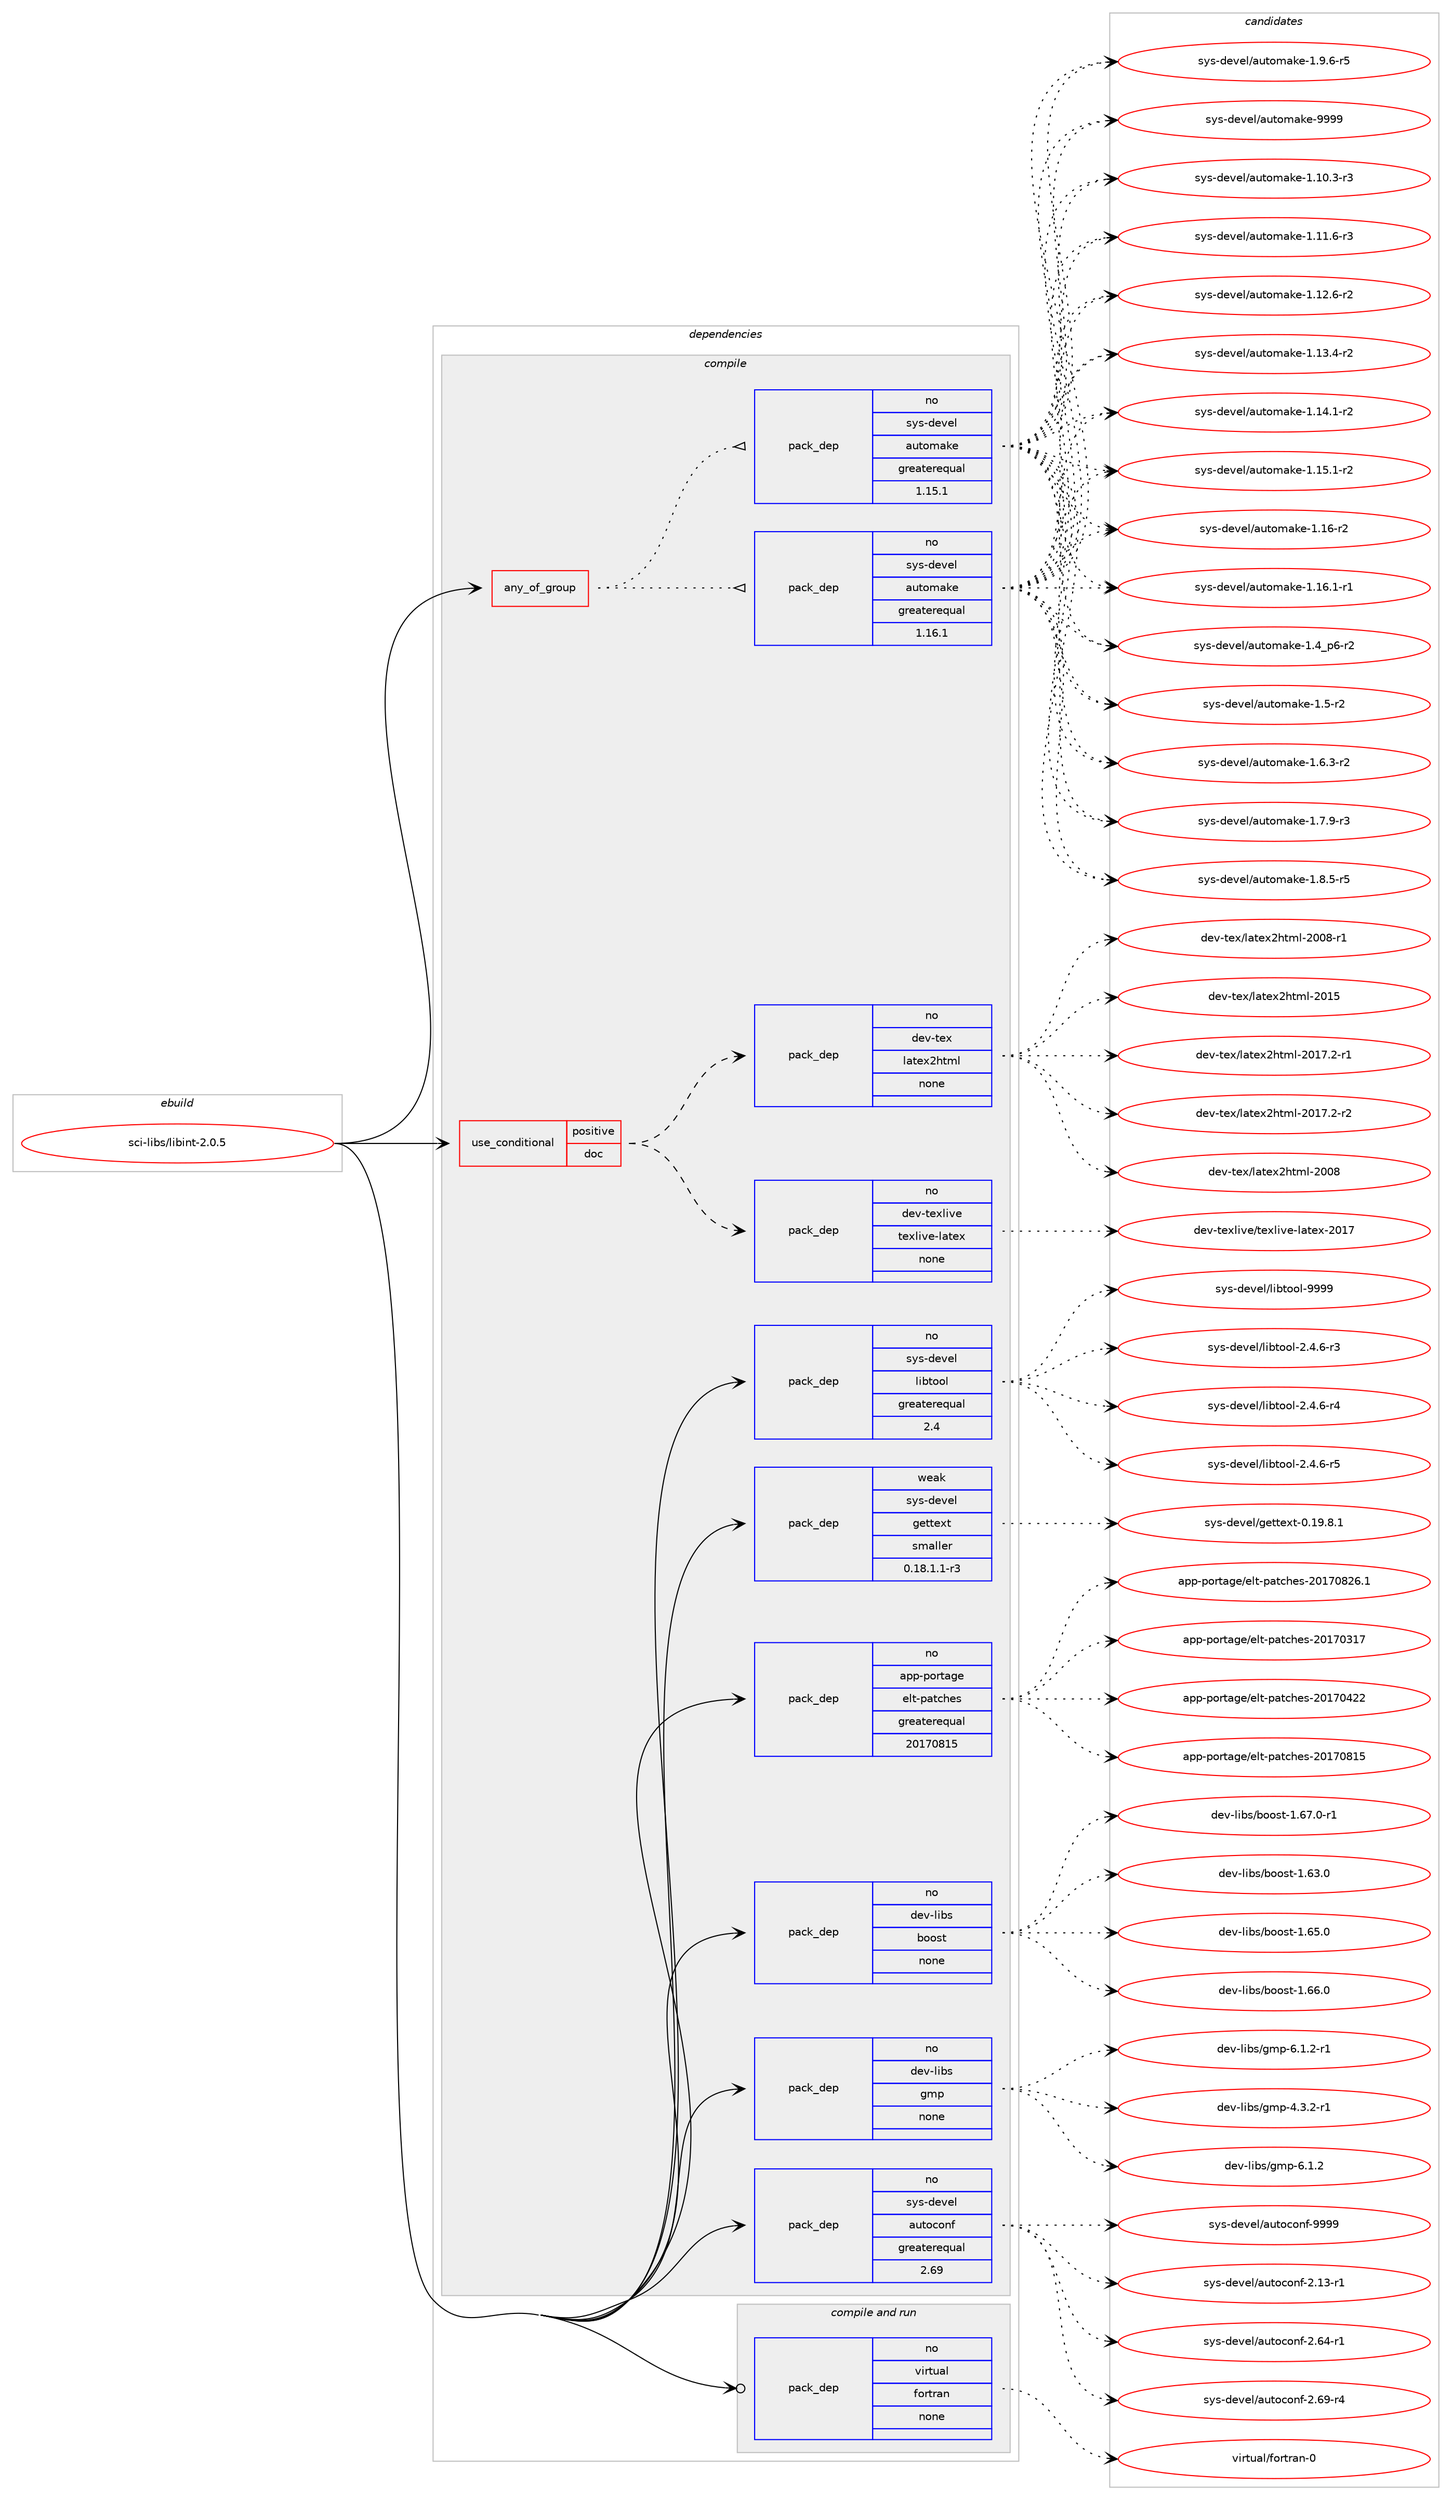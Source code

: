 digraph prolog {

# *************
# Graph options
# *************

newrank=true;
concentrate=true;
compound=true;
graph [rankdir=LR,fontname=Helvetica,fontsize=10,ranksep=1.5];#, ranksep=2.5, nodesep=0.2];
edge  [arrowhead=vee];
node  [fontname=Helvetica,fontsize=10];

# **********
# The ebuild
# **********

subgraph cluster_leftcol {
color=gray;
rank=same;
label=<<i>ebuild</i>>;
id [label="sci-libs/libint-2.0.5", color=red, width=4, href="../sci-libs/libint-2.0.5.svg"];
}

# ****************
# The dependencies
# ****************

subgraph cluster_midcol {
color=gray;
label=<<i>dependencies</i>>;
subgraph cluster_compile {
fillcolor="#eeeeee";
style=filled;
label=<<i>compile</i>>;
subgraph any26910 {
dependency1693966 [label=<<TABLE BORDER="0" CELLBORDER="1" CELLSPACING="0" CELLPADDING="4"><TR><TD CELLPADDING="10">any_of_group</TD></TR></TABLE>>, shape=none, color=red];subgraph pack1212724 {
dependency1693967 [label=<<TABLE BORDER="0" CELLBORDER="1" CELLSPACING="0" CELLPADDING="4" WIDTH="220"><TR><TD ROWSPAN="6" CELLPADDING="30">pack_dep</TD></TR><TR><TD WIDTH="110">no</TD></TR><TR><TD>sys-devel</TD></TR><TR><TD>automake</TD></TR><TR><TD>greaterequal</TD></TR><TR><TD>1.16.1</TD></TR></TABLE>>, shape=none, color=blue];
}
dependency1693966:e -> dependency1693967:w [weight=20,style="dotted",arrowhead="oinv"];
subgraph pack1212725 {
dependency1693968 [label=<<TABLE BORDER="0" CELLBORDER="1" CELLSPACING="0" CELLPADDING="4" WIDTH="220"><TR><TD ROWSPAN="6" CELLPADDING="30">pack_dep</TD></TR><TR><TD WIDTH="110">no</TD></TR><TR><TD>sys-devel</TD></TR><TR><TD>automake</TD></TR><TR><TD>greaterequal</TD></TR><TR><TD>1.15.1</TD></TR></TABLE>>, shape=none, color=blue];
}
dependency1693966:e -> dependency1693968:w [weight=20,style="dotted",arrowhead="oinv"];
}
id:e -> dependency1693966:w [weight=20,style="solid",arrowhead="vee"];
subgraph cond453480 {
dependency1693969 [label=<<TABLE BORDER="0" CELLBORDER="1" CELLSPACING="0" CELLPADDING="4"><TR><TD ROWSPAN="3" CELLPADDING="10">use_conditional</TD></TR><TR><TD>positive</TD></TR><TR><TD>doc</TD></TR></TABLE>>, shape=none, color=red];
subgraph pack1212726 {
dependency1693970 [label=<<TABLE BORDER="0" CELLBORDER="1" CELLSPACING="0" CELLPADDING="4" WIDTH="220"><TR><TD ROWSPAN="6" CELLPADDING="30">pack_dep</TD></TR><TR><TD WIDTH="110">no</TD></TR><TR><TD>dev-texlive</TD></TR><TR><TD>texlive-latex</TD></TR><TR><TD>none</TD></TR><TR><TD></TD></TR></TABLE>>, shape=none, color=blue];
}
dependency1693969:e -> dependency1693970:w [weight=20,style="dashed",arrowhead="vee"];
subgraph pack1212727 {
dependency1693971 [label=<<TABLE BORDER="0" CELLBORDER="1" CELLSPACING="0" CELLPADDING="4" WIDTH="220"><TR><TD ROWSPAN="6" CELLPADDING="30">pack_dep</TD></TR><TR><TD WIDTH="110">no</TD></TR><TR><TD>dev-tex</TD></TR><TR><TD>latex2html</TD></TR><TR><TD>none</TD></TR><TR><TD></TD></TR></TABLE>>, shape=none, color=blue];
}
dependency1693969:e -> dependency1693971:w [weight=20,style="dashed",arrowhead="vee"];
}
id:e -> dependency1693969:w [weight=20,style="solid",arrowhead="vee"];
subgraph pack1212728 {
dependency1693972 [label=<<TABLE BORDER="0" CELLBORDER="1" CELLSPACING="0" CELLPADDING="4" WIDTH="220"><TR><TD ROWSPAN="6" CELLPADDING="30">pack_dep</TD></TR><TR><TD WIDTH="110">no</TD></TR><TR><TD>app-portage</TD></TR><TR><TD>elt-patches</TD></TR><TR><TD>greaterequal</TD></TR><TR><TD>20170815</TD></TR></TABLE>>, shape=none, color=blue];
}
id:e -> dependency1693972:w [weight=20,style="solid",arrowhead="vee"];
subgraph pack1212729 {
dependency1693973 [label=<<TABLE BORDER="0" CELLBORDER="1" CELLSPACING="0" CELLPADDING="4" WIDTH="220"><TR><TD ROWSPAN="6" CELLPADDING="30">pack_dep</TD></TR><TR><TD WIDTH="110">no</TD></TR><TR><TD>dev-libs</TD></TR><TR><TD>boost</TD></TR><TR><TD>none</TD></TR><TR><TD></TD></TR></TABLE>>, shape=none, color=blue];
}
id:e -> dependency1693973:w [weight=20,style="solid",arrowhead="vee"];
subgraph pack1212730 {
dependency1693974 [label=<<TABLE BORDER="0" CELLBORDER="1" CELLSPACING="0" CELLPADDING="4" WIDTH="220"><TR><TD ROWSPAN="6" CELLPADDING="30">pack_dep</TD></TR><TR><TD WIDTH="110">no</TD></TR><TR><TD>dev-libs</TD></TR><TR><TD>gmp</TD></TR><TR><TD>none</TD></TR><TR><TD></TD></TR></TABLE>>, shape=none, color=blue];
}
id:e -> dependency1693974:w [weight=20,style="solid",arrowhead="vee"];
subgraph pack1212731 {
dependency1693975 [label=<<TABLE BORDER="0" CELLBORDER="1" CELLSPACING="0" CELLPADDING="4" WIDTH="220"><TR><TD ROWSPAN="6" CELLPADDING="30">pack_dep</TD></TR><TR><TD WIDTH="110">no</TD></TR><TR><TD>sys-devel</TD></TR><TR><TD>autoconf</TD></TR><TR><TD>greaterequal</TD></TR><TR><TD>2.69</TD></TR></TABLE>>, shape=none, color=blue];
}
id:e -> dependency1693975:w [weight=20,style="solid",arrowhead="vee"];
subgraph pack1212732 {
dependency1693976 [label=<<TABLE BORDER="0" CELLBORDER="1" CELLSPACING="0" CELLPADDING="4" WIDTH="220"><TR><TD ROWSPAN="6" CELLPADDING="30">pack_dep</TD></TR><TR><TD WIDTH="110">no</TD></TR><TR><TD>sys-devel</TD></TR><TR><TD>libtool</TD></TR><TR><TD>greaterequal</TD></TR><TR><TD>2.4</TD></TR></TABLE>>, shape=none, color=blue];
}
id:e -> dependency1693976:w [weight=20,style="solid",arrowhead="vee"];
subgraph pack1212733 {
dependency1693977 [label=<<TABLE BORDER="0" CELLBORDER="1" CELLSPACING="0" CELLPADDING="4" WIDTH="220"><TR><TD ROWSPAN="6" CELLPADDING="30">pack_dep</TD></TR><TR><TD WIDTH="110">weak</TD></TR><TR><TD>sys-devel</TD></TR><TR><TD>gettext</TD></TR><TR><TD>smaller</TD></TR><TR><TD>0.18.1.1-r3</TD></TR></TABLE>>, shape=none, color=blue];
}
id:e -> dependency1693977:w [weight=20,style="solid",arrowhead="vee"];
}
subgraph cluster_compileandrun {
fillcolor="#eeeeee";
style=filled;
label=<<i>compile and run</i>>;
subgraph pack1212734 {
dependency1693978 [label=<<TABLE BORDER="0" CELLBORDER="1" CELLSPACING="0" CELLPADDING="4" WIDTH="220"><TR><TD ROWSPAN="6" CELLPADDING="30">pack_dep</TD></TR><TR><TD WIDTH="110">no</TD></TR><TR><TD>virtual</TD></TR><TR><TD>fortran</TD></TR><TR><TD>none</TD></TR><TR><TD></TD></TR></TABLE>>, shape=none, color=blue];
}
id:e -> dependency1693978:w [weight=20,style="solid",arrowhead="odotvee"];
}
subgraph cluster_run {
fillcolor="#eeeeee";
style=filled;
label=<<i>run</i>>;
}
}

# **************
# The candidates
# **************

subgraph cluster_choices {
rank=same;
color=gray;
label=<<i>candidates</i>>;

subgraph choice1212724 {
color=black;
nodesep=1;
choice11512111545100101118101108479711711611110997107101454946494846514511451 [label="sys-devel/automake-1.10.3-r3", color=red, width=4,href="../sys-devel/automake-1.10.3-r3.svg"];
choice11512111545100101118101108479711711611110997107101454946494946544511451 [label="sys-devel/automake-1.11.6-r3", color=red, width=4,href="../sys-devel/automake-1.11.6-r3.svg"];
choice11512111545100101118101108479711711611110997107101454946495046544511450 [label="sys-devel/automake-1.12.6-r2", color=red, width=4,href="../sys-devel/automake-1.12.6-r2.svg"];
choice11512111545100101118101108479711711611110997107101454946495146524511450 [label="sys-devel/automake-1.13.4-r2", color=red, width=4,href="../sys-devel/automake-1.13.4-r2.svg"];
choice11512111545100101118101108479711711611110997107101454946495246494511450 [label="sys-devel/automake-1.14.1-r2", color=red, width=4,href="../sys-devel/automake-1.14.1-r2.svg"];
choice11512111545100101118101108479711711611110997107101454946495346494511450 [label="sys-devel/automake-1.15.1-r2", color=red, width=4,href="../sys-devel/automake-1.15.1-r2.svg"];
choice1151211154510010111810110847971171161111099710710145494649544511450 [label="sys-devel/automake-1.16-r2", color=red, width=4,href="../sys-devel/automake-1.16-r2.svg"];
choice11512111545100101118101108479711711611110997107101454946495446494511449 [label="sys-devel/automake-1.16.1-r1", color=red, width=4,href="../sys-devel/automake-1.16.1-r1.svg"];
choice115121115451001011181011084797117116111109971071014549465295112544511450 [label="sys-devel/automake-1.4_p6-r2", color=red, width=4,href="../sys-devel/automake-1.4_p6-r2.svg"];
choice11512111545100101118101108479711711611110997107101454946534511450 [label="sys-devel/automake-1.5-r2", color=red, width=4,href="../sys-devel/automake-1.5-r2.svg"];
choice115121115451001011181011084797117116111109971071014549465446514511450 [label="sys-devel/automake-1.6.3-r2", color=red, width=4,href="../sys-devel/automake-1.6.3-r2.svg"];
choice115121115451001011181011084797117116111109971071014549465546574511451 [label="sys-devel/automake-1.7.9-r3", color=red, width=4,href="../sys-devel/automake-1.7.9-r3.svg"];
choice115121115451001011181011084797117116111109971071014549465646534511453 [label="sys-devel/automake-1.8.5-r5", color=red, width=4,href="../sys-devel/automake-1.8.5-r5.svg"];
choice115121115451001011181011084797117116111109971071014549465746544511453 [label="sys-devel/automake-1.9.6-r5", color=red, width=4,href="../sys-devel/automake-1.9.6-r5.svg"];
choice115121115451001011181011084797117116111109971071014557575757 [label="sys-devel/automake-9999", color=red, width=4,href="../sys-devel/automake-9999.svg"];
dependency1693967:e -> choice11512111545100101118101108479711711611110997107101454946494846514511451:w [style=dotted,weight="100"];
dependency1693967:e -> choice11512111545100101118101108479711711611110997107101454946494946544511451:w [style=dotted,weight="100"];
dependency1693967:e -> choice11512111545100101118101108479711711611110997107101454946495046544511450:w [style=dotted,weight="100"];
dependency1693967:e -> choice11512111545100101118101108479711711611110997107101454946495146524511450:w [style=dotted,weight="100"];
dependency1693967:e -> choice11512111545100101118101108479711711611110997107101454946495246494511450:w [style=dotted,weight="100"];
dependency1693967:e -> choice11512111545100101118101108479711711611110997107101454946495346494511450:w [style=dotted,weight="100"];
dependency1693967:e -> choice1151211154510010111810110847971171161111099710710145494649544511450:w [style=dotted,weight="100"];
dependency1693967:e -> choice11512111545100101118101108479711711611110997107101454946495446494511449:w [style=dotted,weight="100"];
dependency1693967:e -> choice115121115451001011181011084797117116111109971071014549465295112544511450:w [style=dotted,weight="100"];
dependency1693967:e -> choice11512111545100101118101108479711711611110997107101454946534511450:w [style=dotted,weight="100"];
dependency1693967:e -> choice115121115451001011181011084797117116111109971071014549465446514511450:w [style=dotted,weight="100"];
dependency1693967:e -> choice115121115451001011181011084797117116111109971071014549465546574511451:w [style=dotted,weight="100"];
dependency1693967:e -> choice115121115451001011181011084797117116111109971071014549465646534511453:w [style=dotted,weight="100"];
dependency1693967:e -> choice115121115451001011181011084797117116111109971071014549465746544511453:w [style=dotted,weight="100"];
dependency1693967:e -> choice115121115451001011181011084797117116111109971071014557575757:w [style=dotted,weight="100"];
}
subgraph choice1212725 {
color=black;
nodesep=1;
choice11512111545100101118101108479711711611110997107101454946494846514511451 [label="sys-devel/automake-1.10.3-r3", color=red, width=4,href="../sys-devel/automake-1.10.3-r3.svg"];
choice11512111545100101118101108479711711611110997107101454946494946544511451 [label="sys-devel/automake-1.11.6-r3", color=red, width=4,href="../sys-devel/automake-1.11.6-r3.svg"];
choice11512111545100101118101108479711711611110997107101454946495046544511450 [label="sys-devel/automake-1.12.6-r2", color=red, width=4,href="../sys-devel/automake-1.12.6-r2.svg"];
choice11512111545100101118101108479711711611110997107101454946495146524511450 [label="sys-devel/automake-1.13.4-r2", color=red, width=4,href="../sys-devel/automake-1.13.4-r2.svg"];
choice11512111545100101118101108479711711611110997107101454946495246494511450 [label="sys-devel/automake-1.14.1-r2", color=red, width=4,href="../sys-devel/automake-1.14.1-r2.svg"];
choice11512111545100101118101108479711711611110997107101454946495346494511450 [label="sys-devel/automake-1.15.1-r2", color=red, width=4,href="../sys-devel/automake-1.15.1-r2.svg"];
choice1151211154510010111810110847971171161111099710710145494649544511450 [label="sys-devel/automake-1.16-r2", color=red, width=4,href="../sys-devel/automake-1.16-r2.svg"];
choice11512111545100101118101108479711711611110997107101454946495446494511449 [label="sys-devel/automake-1.16.1-r1", color=red, width=4,href="../sys-devel/automake-1.16.1-r1.svg"];
choice115121115451001011181011084797117116111109971071014549465295112544511450 [label="sys-devel/automake-1.4_p6-r2", color=red, width=4,href="../sys-devel/automake-1.4_p6-r2.svg"];
choice11512111545100101118101108479711711611110997107101454946534511450 [label="sys-devel/automake-1.5-r2", color=red, width=4,href="../sys-devel/automake-1.5-r2.svg"];
choice115121115451001011181011084797117116111109971071014549465446514511450 [label="sys-devel/automake-1.6.3-r2", color=red, width=4,href="../sys-devel/automake-1.6.3-r2.svg"];
choice115121115451001011181011084797117116111109971071014549465546574511451 [label="sys-devel/automake-1.7.9-r3", color=red, width=4,href="../sys-devel/automake-1.7.9-r3.svg"];
choice115121115451001011181011084797117116111109971071014549465646534511453 [label="sys-devel/automake-1.8.5-r5", color=red, width=4,href="../sys-devel/automake-1.8.5-r5.svg"];
choice115121115451001011181011084797117116111109971071014549465746544511453 [label="sys-devel/automake-1.9.6-r5", color=red, width=4,href="../sys-devel/automake-1.9.6-r5.svg"];
choice115121115451001011181011084797117116111109971071014557575757 [label="sys-devel/automake-9999", color=red, width=4,href="../sys-devel/automake-9999.svg"];
dependency1693968:e -> choice11512111545100101118101108479711711611110997107101454946494846514511451:w [style=dotted,weight="100"];
dependency1693968:e -> choice11512111545100101118101108479711711611110997107101454946494946544511451:w [style=dotted,weight="100"];
dependency1693968:e -> choice11512111545100101118101108479711711611110997107101454946495046544511450:w [style=dotted,weight="100"];
dependency1693968:e -> choice11512111545100101118101108479711711611110997107101454946495146524511450:w [style=dotted,weight="100"];
dependency1693968:e -> choice11512111545100101118101108479711711611110997107101454946495246494511450:w [style=dotted,weight="100"];
dependency1693968:e -> choice11512111545100101118101108479711711611110997107101454946495346494511450:w [style=dotted,weight="100"];
dependency1693968:e -> choice1151211154510010111810110847971171161111099710710145494649544511450:w [style=dotted,weight="100"];
dependency1693968:e -> choice11512111545100101118101108479711711611110997107101454946495446494511449:w [style=dotted,weight="100"];
dependency1693968:e -> choice115121115451001011181011084797117116111109971071014549465295112544511450:w [style=dotted,weight="100"];
dependency1693968:e -> choice11512111545100101118101108479711711611110997107101454946534511450:w [style=dotted,weight="100"];
dependency1693968:e -> choice115121115451001011181011084797117116111109971071014549465446514511450:w [style=dotted,weight="100"];
dependency1693968:e -> choice115121115451001011181011084797117116111109971071014549465546574511451:w [style=dotted,weight="100"];
dependency1693968:e -> choice115121115451001011181011084797117116111109971071014549465646534511453:w [style=dotted,weight="100"];
dependency1693968:e -> choice115121115451001011181011084797117116111109971071014549465746544511453:w [style=dotted,weight="100"];
dependency1693968:e -> choice115121115451001011181011084797117116111109971071014557575757:w [style=dotted,weight="100"];
}
subgraph choice1212726 {
color=black;
nodesep=1;
choice100101118451161011201081051181014711610112010810511810145108971161011204550484955 [label="dev-texlive/texlive-latex-2017", color=red, width=4,href="../dev-texlive/texlive-latex-2017.svg"];
dependency1693970:e -> choice100101118451161011201081051181014711610112010810511810145108971161011204550484955:w [style=dotted,weight="100"];
}
subgraph choice1212727 {
color=black;
nodesep=1;
choice100101118451161011204710897116101120501041161091084550484856 [label="dev-tex/latex2html-2008", color=red, width=4,href="../dev-tex/latex2html-2008.svg"];
choice1001011184511610112047108971161011205010411610910845504848564511449 [label="dev-tex/latex2html-2008-r1", color=red, width=4,href="../dev-tex/latex2html-2008-r1.svg"];
choice100101118451161011204710897116101120501041161091084550484953 [label="dev-tex/latex2html-2015", color=red, width=4,href="../dev-tex/latex2html-2015.svg"];
choice10010111845116101120471089711610112050104116109108455048495546504511449 [label="dev-tex/latex2html-2017.2-r1", color=red, width=4,href="../dev-tex/latex2html-2017.2-r1.svg"];
choice10010111845116101120471089711610112050104116109108455048495546504511450 [label="dev-tex/latex2html-2017.2-r2", color=red, width=4,href="../dev-tex/latex2html-2017.2-r2.svg"];
dependency1693971:e -> choice100101118451161011204710897116101120501041161091084550484856:w [style=dotted,weight="100"];
dependency1693971:e -> choice1001011184511610112047108971161011205010411610910845504848564511449:w [style=dotted,weight="100"];
dependency1693971:e -> choice100101118451161011204710897116101120501041161091084550484953:w [style=dotted,weight="100"];
dependency1693971:e -> choice10010111845116101120471089711610112050104116109108455048495546504511449:w [style=dotted,weight="100"];
dependency1693971:e -> choice10010111845116101120471089711610112050104116109108455048495546504511450:w [style=dotted,weight="100"];
}
subgraph choice1212728 {
color=black;
nodesep=1;
choice97112112451121111141169710310147101108116451129711699104101115455048495548514955 [label="app-portage/elt-patches-20170317", color=red, width=4,href="../app-portage/elt-patches-20170317.svg"];
choice97112112451121111141169710310147101108116451129711699104101115455048495548525050 [label="app-portage/elt-patches-20170422", color=red, width=4,href="../app-portage/elt-patches-20170422.svg"];
choice97112112451121111141169710310147101108116451129711699104101115455048495548564953 [label="app-portage/elt-patches-20170815", color=red, width=4,href="../app-portage/elt-patches-20170815.svg"];
choice971121124511211111411697103101471011081164511297116991041011154550484955485650544649 [label="app-portage/elt-patches-20170826.1", color=red, width=4,href="../app-portage/elt-patches-20170826.1.svg"];
dependency1693972:e -> choice97112112451121111141169710310147101108116451129711699104101115455048495548514955:w [style=dotted,weight="100"];
dependency1693972:e -> choice97112112451121111141169710310147101108116451129711699104101115455048495548525050:w [style=dotted,weight="100"];
dependency1693972:e -> choice97112112451121111141169710310147101108116451129711699104101115455048495548564953:w [style=dotted,weight="100"];
dependency1693972:e -> choice971121124511211111411697103101471011081164511297116991041011154550484955485650544649:w [style=dotted,weight="100"];
}
subgraph choice1212729 {
color=black;
nodesep=1;
choice1001011184510810598115479811111111511645494654514648 [label="dev-libs/boost-1.63.0", color=red, width=4,href="../dev-libs/boost-1.63.0.svg"];
choice1001011184510810598115479811111111511645494654534648 [label="dev-libs/boost-1.65.0", color=red, width=4,href="../dev-libs/boost-1.65.0.svg"];
choice1001011184510810598115479811111111511645494654544648 [label="dev-libs/boost-1.66.0", color=red, width=4,href="../dev-libs/boost-1.66.0.svg"];
choice10010111845108105981154798111111115116454946545546484511449 [label="dev-libs/boost-1.67.0-r1", color=red, width=4,href="../dev-libs/boost-1.67.0-r1.svg"];
dependency1693973:e -> choice1001011184510810598115479811111111511645494654514648:w [style=dotted,weight="100"];
dependency1693973:e -> choice1001011184510810598115479811111111511645494654534648:w [style=dotted,weight="100"];
dependency1693973:e -> choice1001011184510810598115479811111111511645494654544648:w [style=dotted,weight="100"];
dependency1693973:e -> choice10010111845108105981154798111111115116454946545546484511449:w [style=dotted,weight="100"];
}
subgraph choice1212730 {
color=black;
nodesep=1;
choice1001011184510810598115471031091124552465146504511449 [label="dev-libs/gmp-4.3.2-r1", color=red, width=4,href="../dev-libs/gmp-4.3.2-r1.svg"];
choice100101118451081059811547103109112455446494650 [label="dev-libs/gmp-6.1.2", color=red, width=4,href="../dev-libs/gmp-6.1.2.svg"];
choice1001011184510810598115471031091124554464946504511449 [label="dev-libs/gmp-6.1.2-r1", color=red, width=4,href="../dev-libs/gmp-6.1.2-r1.svg"];
dependency1693974:e -> choice1001011184510810598115471031091124552465146504511449:w [style=dotted,weight="100"];
dependency1693974:e -> choice100101118451081059811547103109112455446494650:w [style=dotted,weight="100"];
dependency1693974:e -> choice1001011184510810598115471031091124554464946504511449:w [style=dotted,weight="100"];
}
subgraph choice1212731 {
color=black;
nodesep=1;
choice1151211154510010111810110847971171161119911111010245504649514511449 [label="sys-devel/autoconf-2.13-r1", color=red, width=4,href="../sys-devel/autoconf-2.13-r1.svg"];
choice1151211154510010111810110847971171161119911111010245504654524511449 [label="sys-devel/autoconf-2.64-r1", color=red, width=4,href="../sys-devel/autoconf-2.64-r1.svg"];
choice1151211154510010111810110847971171161119911111010245504654574511452 [label="sys-devel/autoconf-2.69-r4", color=red, width=4,href="../sys-devel/autoconf-2.69-r4.svg"];
choice115121115451001011181011084797117116111991111101024557575757 [label="sys-devel/autoconf-9999", color=red, width=4,href="../sys-devel/autoconf-9999.svg"];
dependency1693975:e -> choice1151211154510010111810110847971171161119911111010245504649514511449:w [style=dotted,weight="100"];
dependency1693975:e -> choice1151211154510010111810110847971171161119911111010245504654524511449:w [style=dotted,weight="100"];
dependency1693975:e -> choice1151211154510010111810110847971171161119911111010245504654574511452:w [style=dotted,weight="100"];
dependency1693975:e -> choice115121115451001011181011084797117116111991111101024557575757:w [style=dotted,weight="100"];
}
subgraph choice1212732 {
color=black;
nodesep=1;
choice1151211154510010111810110847108105981161111111084550465246544511451 [label="sys-devel/libtool-2.4.6-r3", color=red, width=4,href="../sys-devel/libtool-2.4.6-r3.svg"];
choice1151211154510010111810110847108105981161111111084550465246544511452 [label="sys-devel/libtool-2.4.6-r4", color=red, width=4,href="../sys-devel/libtool-2.4.6-r4.svg"];
choice1151211154510010111810110847108105981161111111084550465246544511453 [label="sys-devel/libtool-2.4.6-r5", color=red, width=4,href="../sys-devel/libtool-2.4.6-r5.svg"];
choice1151211154510010111810110847108105981161111111084557575757 [label="sys-devel/libtool-9999", color=red, width=4,href="../sys-devel/libtool-9999.svg"];
dependency1693976:e -> choice1151211154510010111810110847108105981161111111084550465246544511451:w [style=dotted,weight="100"];
dependency1693976:e -> choice1151211154510010111810110847108105981161111111084550465246544511452:w [style=dotted,weight="100"];
dependency1693976:e -> choice1151211154510010111810110847108105981161111111084550465246544511453:w [style=dotted,weight="100"];
dependency1693976:e -> choice1151211154510010111810110847108105981161111111084557575757:w [style=dotted,weight="100"];
}
subgraph choice1212733 {
color=black;
nodesep=1;
choice1151211154510010111810110847103101116116101120116454846495746564649 [label="sys-devel/gettext-0.19.8.1", color=red, width=4,href="../sys-devel/gettext-0.19.8.1.svg"];
dependency1693977:e -> choice1151211154510010111810110847103101116116101120116454846495746564649:w [style=dotted,weight="100"];
}
subgraph choice1212734 {
color=black;
nodesep=1;
choice1181051141161179710847102111114116114971104548 [label="virtual/fortran-0", color=red, width=4,href="../virtual/fortran-0.svg"];
dependency1693978:e -> choice1181051141161179710847102111114116114971104548:w [style=dotted,weight="100"];
}
}

}
